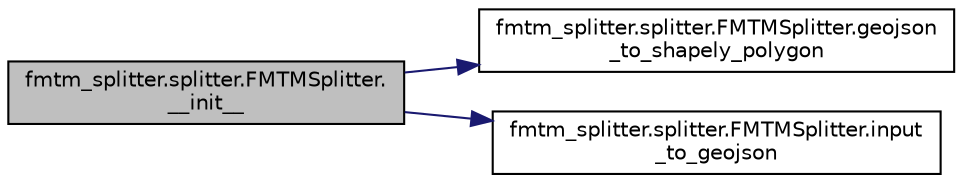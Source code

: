digraph "fmtm_splitter.splitter.FMTMSplitter.__init__"
{
 // LATEX_PDF_SIZE
  edge [fontname="Helvetica",fontsize="10",labelfontname="Helvetica",labelfontsize="10"];
  node [fontname="Helvetica",fontsize="10",shape=record];
  rankdir="LR";
  Node1 [label="fmtm_splitter.splitter.FMTMSplitter.\l__init__",height=0.2,width=0.4,color="black", fillcolor="grey75", style="filled", fontcolor="black",tooltip=" "];
  Node1 -> Node2 [color="midnightblue",fontsize="10",style="solid",fontname="Helvetica"];
  Node2 [label="fmtm_splitter.splitter.FMTMSplitter.geojson\l_to_shapely_polygon",height=0.2,width=0.4,color="black", fillcolor="white", style="filled",URL="$classfmtm__splitter_1_1splitter_1_1FMTMSplitter.html#a7dcecfe76b13455caf996eec8d9eb053",tooltip=" "];
  Node1 -> Node3 [color="midnightblue",fontsize="10",style="solid",fontname="Helvetica"];
  Node3 [label="fmtm_splitter.splitter.FMTMSplitter.input\l_to_geojson",height=0.2,width=0.4,color="black", fillcolor="white", style="filled",URL="$classfmtm__splitter_1_1splitter_1_1FMTMSplitter.html#afa460c91577b91834f5133ea108b5487",tooltip=" "];
}
